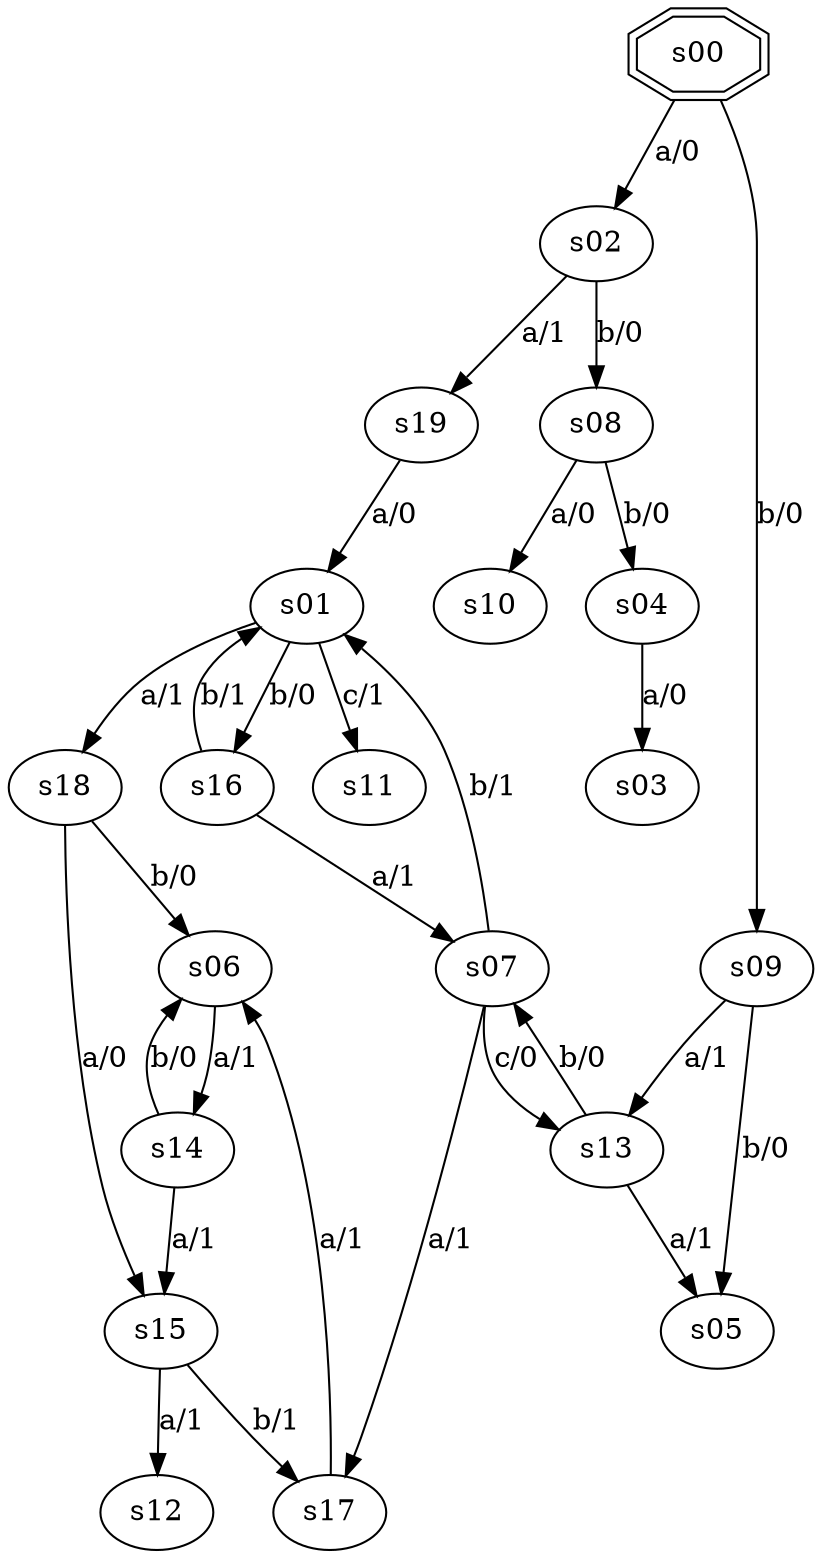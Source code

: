 digraph graph_016 {
	s00 -> s02 [label="a/0"];
	s00 -> s09 [label="b/0"];
	s01 -> s18 [label="a/1"];
	s01 -> s16 [label="b/0"];
	s01 -> s11 [label="c/1"];
	s02 -> s19 [label="a/1"];
	s02 -> s08 [label="b/0"];
	s04 -> s03 [label="a/0"];
	s06 -> s14 [label="a/1"];
	s07 -> s17 [label="a/1"];
	s07 -> s01 [label="b/1"];
	s07 -> s13 [label="c/0"];
	s08 -> s10 [label="a/0"];
	s08 -> s04 [label="b/0"];
	s09 -> s13 [label="a/1"];
	s09 -> s05 [label="b/0"];
	s13 -> s05 [label="a/1"];
	s13 -> s07 [label="b/0"];
	s14 -> s15 [label="a/1"];
	s14 -> s06 [label="b/0"];
	s15 -> s12 [label="a/1"];
	s15 -> s17 [label="b/1"];
	s16 -> s07 [label="a/1"];
	s16 -> s01 [label="b/1"];
	s17 -> s06 [label="a/1"];
	s18 -> s15 [label="a/0"];
	s18 -> s06 [label="b/0"];
	s19 -> s01 [label="a/0"];
	s00 [shape=doubleoctagon];
}